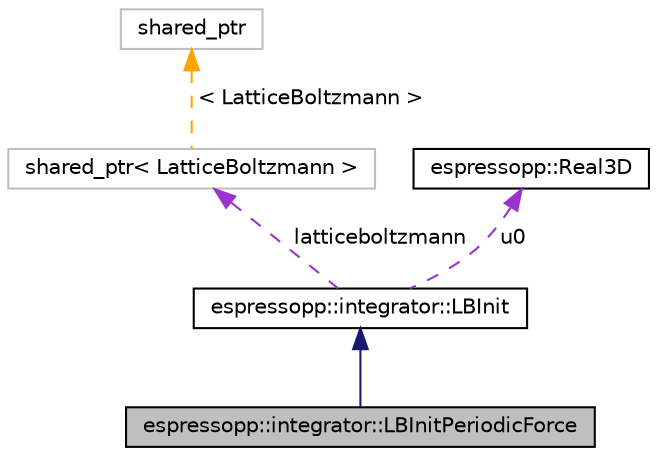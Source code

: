 digraph G
{
  edge [fontname="Helvetica",fontsize="10",labelfontname="Helvetica",labelfontsize="10"];
  node [fontname="Helvetica",fontsize="10",shape=record];
  Node1 [label="espressopp::integrator::LBInitPeriodicForce",height=0.2,width=0.4,color="black", fillcolor="grey75", style="filled" fontcolor="black"];
  Node2 -> Node1 [dir="back",color="midnightblue",fontsize="10",style="solid",fontname="Helvetica"];
  Node2 [label="espressopp::integrator::LBInit",height=0.2,width=0.4,color="black", fillcolor="white", style="filled",URL="$classespressopp_1_1integrator_1_1LBInit.html",tooltip="Abstract base class for arbitrary Init for LB simulations."];
  Node3 -> Node2 [dir="back",color="darkorchid3",fontsize="10",style="dashed",label=" latticeboltzmann" ,fontname="Helvetica"];
  Node3 [label="shared_ptr\< LatticeBoltzmann \>",height=0.2,width=0.4,color="grey75", fillcolor="white", style="filled"];
  Node4 -> Node3 [dir="back",color="orange",fontsize="10",style="dashed",label=" \< LatticeBoltzmann \>" ,fontname="Helvetica"];
  Node4 [label="shared_ptr",height=0.2,width=0.4,color="grey75", fillcolor="white", style="filled"];
  Node5 -> Node2 [dir="back",color="darkorchid3",fontsize="10",style="dashed",label=" u0" ,fontname="Helvetica"];
  Node5 [label="espressopp::Real3D",height=0.2,width=0.4,color="black", fillcolor="white", style="filled",URL="$classespressopp_1_1Real3D.html"];
}
